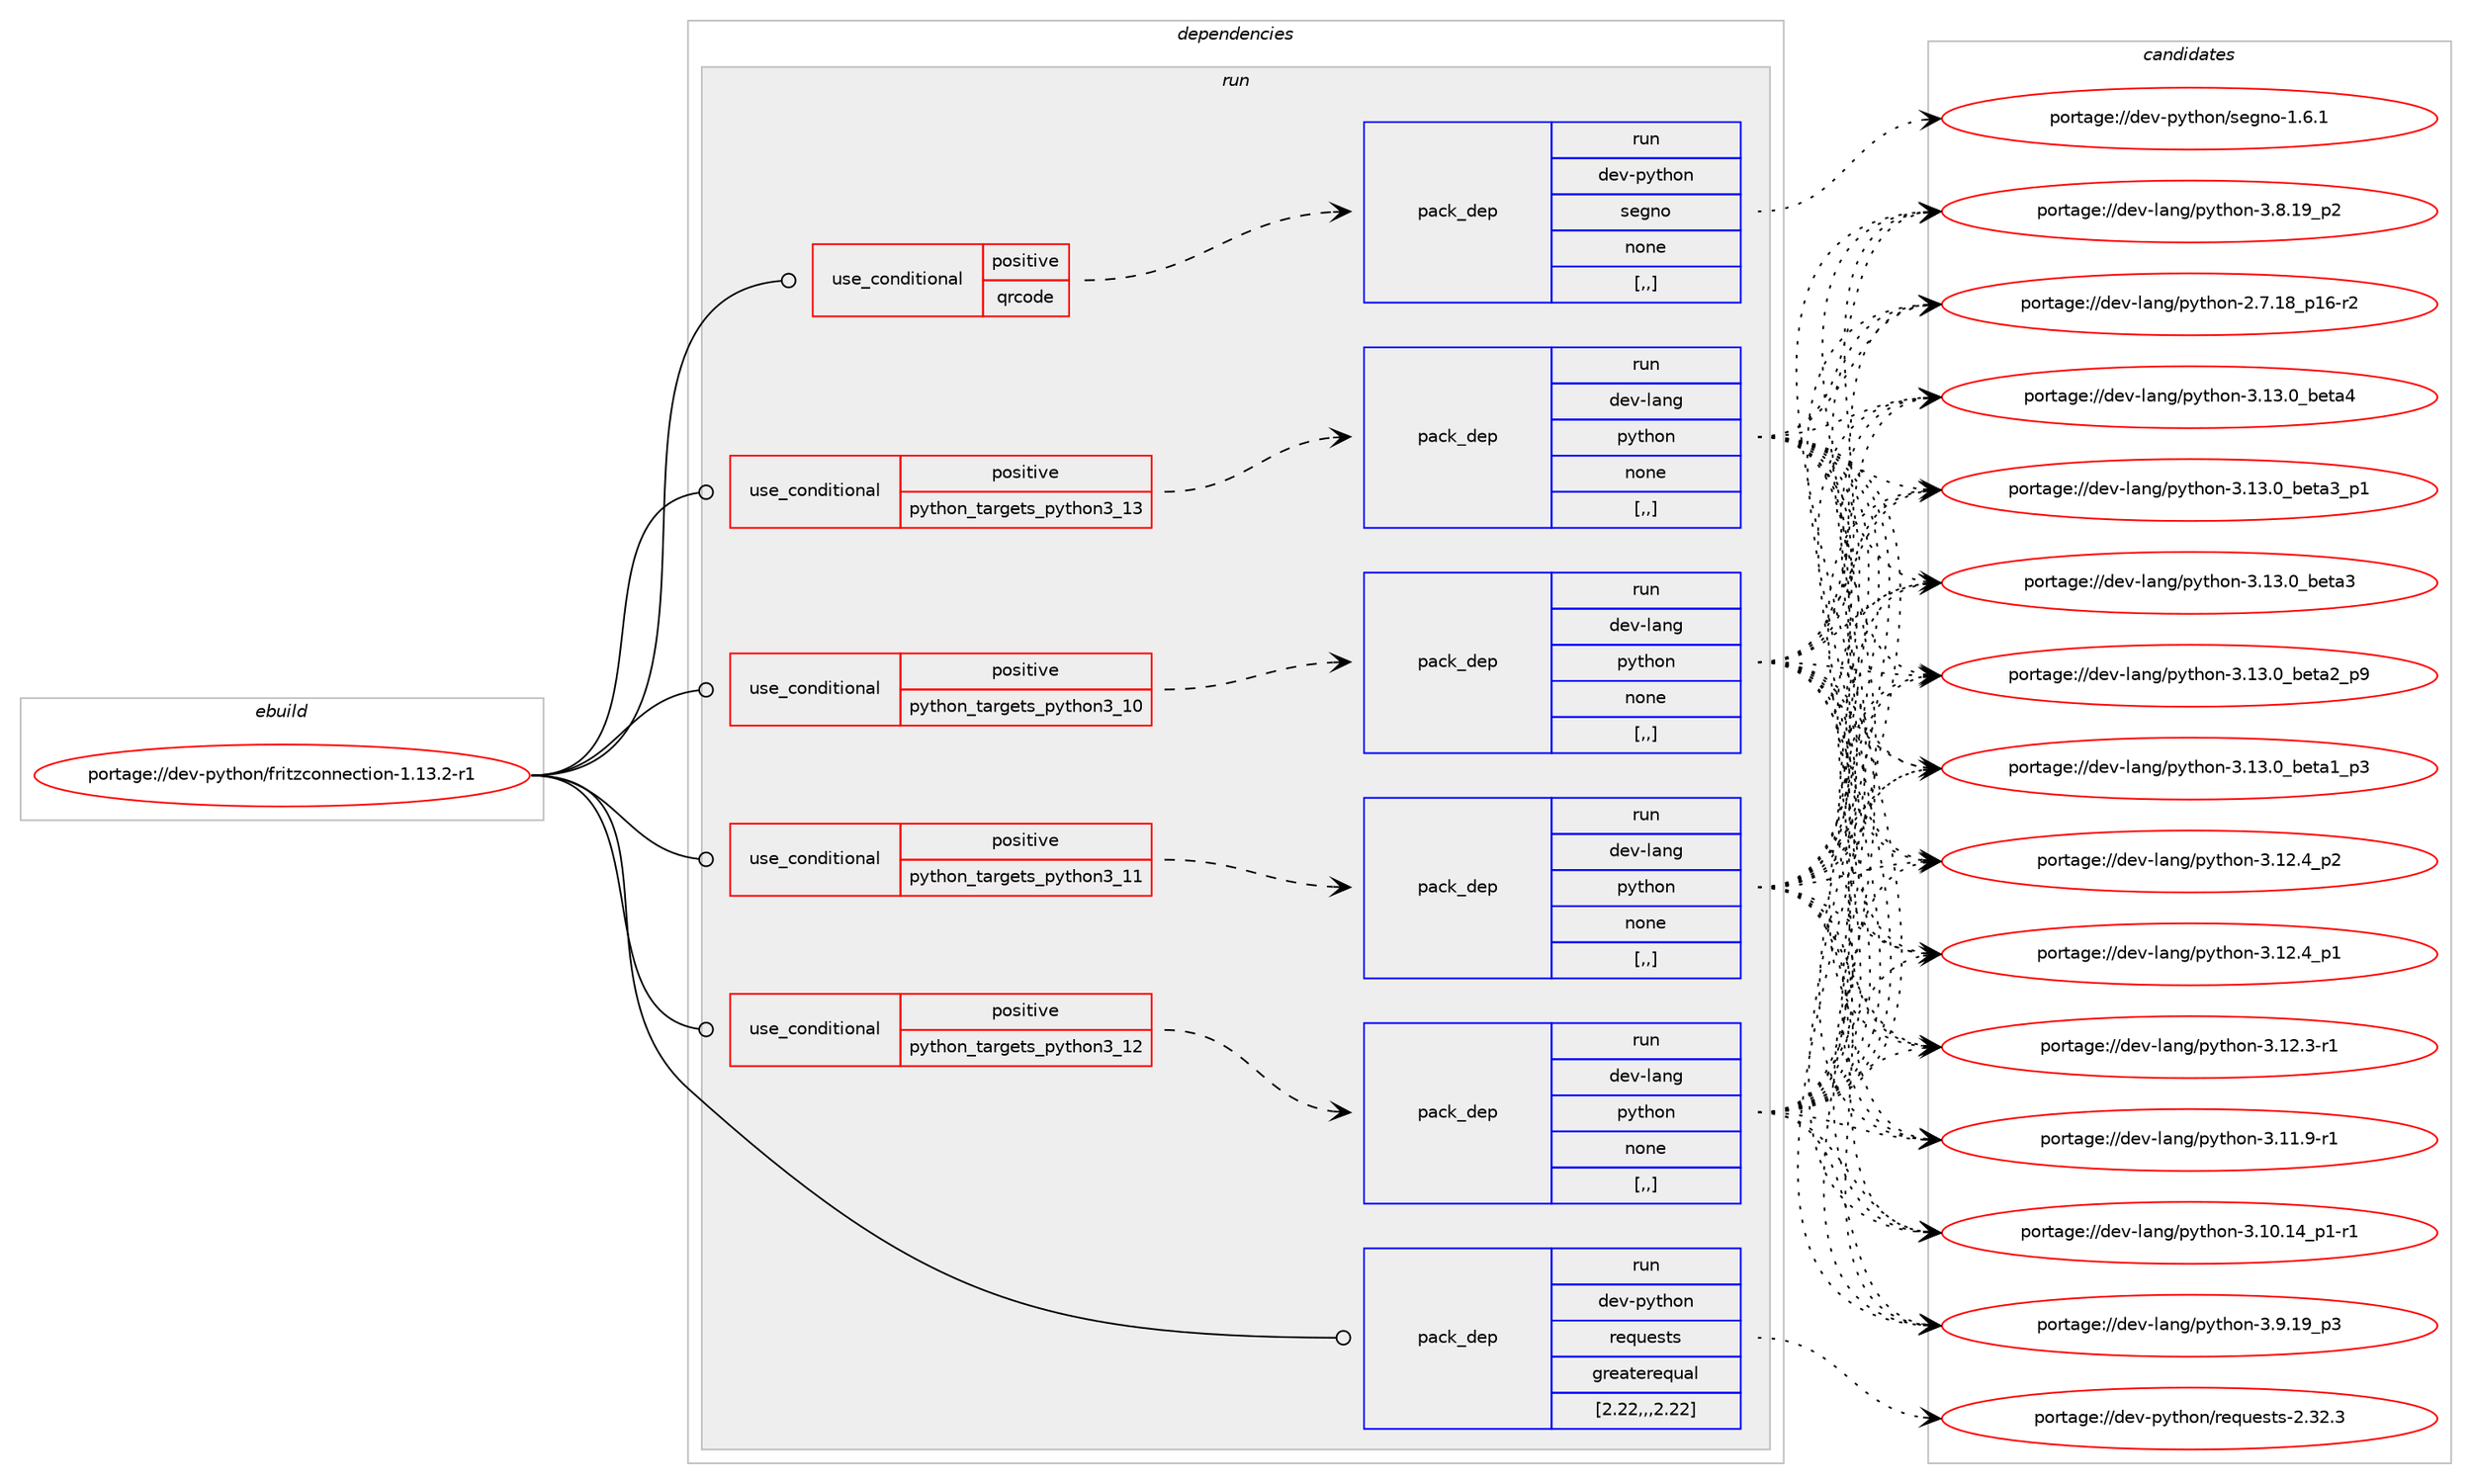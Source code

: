digraph prolog {

# *************
# Graph options
# *************

newrank=true;
concentrate=true;
compound=true;
graph [rankdir=LR,fontname=Helvetica,fontsize=10,ranksep=1.5];#, ranksep=2.5, nodesep=0.2];
edge  [arrowhead=vee];
node  [fontname=Helvetica,fontsize=10];

# **********
# The ebuild
# **********

subgraph cluster_leftcol {
color=gray;
label=<<i>ebuild</i>>;
id [label="portage://dev-python/fritzconnection-1.13.2-r1", color=red, width=4, href="../dev-python/fritzconnection-1.13.2-r1.svg"];
}

# ****************
# The dependencies
# ****************

subgraph cluster_midcol {
color=gray;
label=<<i>dependencies</i>>;
subgraph cluster_compile {
fillcolor="#eeeeee";
style=filled;
label=<<i>compile</i>>;
}
subgraph cluster_compileandrun {
fillcolor="#eeeeee";
style=filled;
label=<<i>compile and run</i>>;
}
subgraph cluster_run {
fillcolor="#eeeeee";
style=filled;
label=<<i>run</i>>;
subgraph cond33015 {
dependency146952 [label=<<TABLE BORDER="0" CELLBORDER="1" CELLSPACING="0" CELLPADDING="4"><TR><TD ROWSPAN="3" CELLPADDING="10">use_conditional</TD></TR><TR><TD>positive</TD></TR><TR><TD>python_targets_python3_10</TD></TR></TABLE>>, shape=none, color=red];
subgraph pack112688 {
dependency146953 [label=<<TABLE BORDER="0" CELLBORDER="1" CELLSPACING="0" CELLPADDING="4" WIDTH="220"><TR><TD ROWSPAN="6" CELLPADDING="30">pack_dep</TD></TR><TR><TD WIDTH="110">run</TD></TR><TR><TD>dev-lang</TD></TR><TR><TD>python</TD></TR><TR><TD>none</TD></TR><TR><TD>[,,]</TD></TR></TABLE>>, shape=none, color=blue];
}
dependency146952:e -> dependency146953:w [weight=20,style="dashed",arrowhead="vee"];
}
id:e -> dependency146952:w [weight=20,style="solid",arrowhead="odot"];
subgraph cond33016 {
dependency146954 [label=<<TABLE BORDER="0" CELLBORDER="1" CELLSPACING="0" CELLPADDING="4"><TR><TD ROWSPAN="3" CELLPADDING="10">use_conditional</TD></TR><TR><TD>positive</TD></TR><TR><TD>python_targets_python3_11</TD></TR></TABLE>>, shape=none, color=red];
subgraph pack112689 {
dependency146955 [label=<<TABLE BORDER="0" CELLBORDER="1" CELLSPACING="0" CELLPADDING="4" WIDTH="220"><TR><TD ROWSPAN="6" CELLPADDING="30">pack_dep</TD></TR><TR><TD WIDTH="110">run</TD></TR><TR><TD>dev-lang</TD></TR><TR><TD>python</TD></TR><TR><TD>none</TD></TR><TR><TD>[,,]</TD></TR></TABLE>>, shape=none, color=blue];
}
dependency146954:e -> dependency146955:w [weight=20,style="dashed",arrowhead="vee"];
}
id:e -> dependency146954:w [weight=20,style="solid",arrowhead="odot"];
subgraph cond33017 {
dependency146956 [label=<<TABLE BORDER="0" CELLBORDER="1" CELLSPACING="0" CELLPADDING="4"><TR><TD ROWSPAN="3" CELLPADDING="10">use_conditional</TD></TR><TR><TD>positive</TD></TR><TR><TD>python_targets_python3_12</TD></TR></TABLE>>, shape=none, color=red];
subgraph pack112690 {
dependency146957 [label=<<TABLE BORDER="0" CELLBORDER="1" CELLSPACING="0" CELLPADDING="4" WIDTH="220"><TR><TD ROWSPAN="6" CELLPADDING="30">pack_dep</TD></TR><TR><TD WIDTH="110">run</TD></TR><TR><TD>dev-lang</TD></TR><TR><TD>python</TD></TR><TR><TD>none</TD></TR><TR><TD>[,,]</TD></TR></TABLE>>, shape=none, color=blue];
}
dependency146956:e -> dependency146957:w [weight=20,style="dashed",arrowhead="vee"];
}
id:e -> dependency146956:w [weight=20,style="solid",arrowhead="odot"];
subgraph cond33018 {
dependency146958 [label=<<TABLE BORDER="0" CELLBORDER="1" CELLSPACING="0" CELLPADDING="4"><TR><TD ROWSPAN="3" CELLPADDING="10">use_conditional</TD></TR><TR><TD>positive</TD></TR><TR><TD>python_targets_python3_13</TD></TR></TABLE>>, shape=none, color=red];
subgraph pack112691 {
dependency146959 [label=<<TABLE BORDER="0" CELLBORDER="1" CELLSPACING="0" CELLPADDING="4" WIDTH="220"><TR><TD ROWSPAN="6" CELLPADDING="30">pack_dep</TD></TR><TR><TD WIDTH="110">run</TD></TR><TR><TD>dev-lang</TD></TR><TR><TD>python</TD></TR><TR><TD>none</TD></TR><TR><TD>[,,]</TD></TR></TABLE>>, shape=none, color=blue];
}
dependency146958:e -> dependency146959:w [weight=20,style="dashed",arrowhead="vee"];
}
id:e -> dependency146958:w [weight=20,style="solid",arrowhead="odot"];
subgraph cond33019 {
dependency146960 [label=<<TABLE BORDER="0" CELLBORDER="1" CELLSPACING="0" CELLPADDING="4"><TR><TD ROWSPAN="3" CELLPADDING="10">use_conditional</TD></TR><TR><TD>positive</TD></TR><TR><TD>qrcode</TD></TR></TABLE>>, shape=none, color=red];
subgraph pack112692 {
dependency146961 [label=<<TABLE BORDER="0" CELLBORDER="1" CELLSPACING="0" CELLPADDING="4" WIDTH="220"><TR><TD ROWSPAN="6" CELLPADDING="30">pack_dep</TD></TR><TR><TD WIDTH="110">run</TD></TR><TR><TD>dev-python</TD></TR><TR><TD>segno</TD></TR><TR><TD>none</TD></TR><TR><TD>[,,]</TD></TR></TABLE>>, shape=none, color=blue];
}
dependency146960:e -> dependency146961:w [weight=20,style="dashed",arrowhead="vee"];
}
id:e -> dependency146960:w [weight=20,style="solid",arrowhead="odot"];
subgraph pack112693 {
dependency146962 [label=<<TABLE BORDER="0" CELLBORDER="1" CELLSPACING="0" CELLPADDING="4" WIDTH="220"><TR><TD ROWSPAN="6" CELLPADDING="30">pack_dep</TD></TR><TR><TD WIDTH="110">run</TD></TR><TR><TD>dev-python</TD></TR><TR><TD>requests</TD></TR><TR><TD>greaterequal</TD></TR><TR><TD>[2.22,,,2.22]</TD></TR></TABLE>>, shape=none, color=blue];
}
id:e -> dependency146962:w [weight=20,style="solid",arrowhead="odot"];
}
}

# **************
# The candidates
# **************

subgraph cluster_choices {
rank=same;
color=gray;
label=<<i>candidates</i>>;

subgraph choice112688 {
color=black;
nodesep=1;
choice1001011184510897110103471121211161041111104551464951464895981011169752 [label="portage://dev-lang/python-3.13.0_beta4", color=red, width=4,href="../dev-lang/python-3.13.0_beta4.svg"];
choice10010111845108971101034711212111610411111045514649514648959810111697519511249 [label="portage://dev-lang/python-3.13.0_beta3_p1", color=red, width=4,href="../dev-lang/python-3.13.0_beta3_p1.svg"];
choice1001011184510897110103471121211161041111104551464951464895981011169751 [label="portage://dev-lang/python-3.13.0_beta3", color=red, width=4,href="../dev-lang/python-3.13.0_beta3.svg"];
choice10010111845108971101034711212111610411111045514649514648959810111697509511257 [label="portage://dev-lang/python-3.13.0_beta2_p9", color=red, width=4,href="../dev-lang/python-3.13.0_beta2_p9.svg"];
choice10010111845108971101034711212111610411111045514649514648959810111697499511251 [label="portage://dev-lang/python-3.13.0_beta1_p3", color=red, width=4,href="../dev-lang/python-3.13.0_beta1_p3.svg"];
choice100101118451089711010347112121116104111110455146495046529511250 [label="portage://dev-lang/python-3.12.4_p2", color=red, width=4,href="../dev-lang/python-3.12.4_p2.svg"];
choice100101118451089711010347112121116104111110455146495046529511249 [label="portage://dev-lang/python-3.12.4_p1", color=red, width=4,href="../dev-lang/python-3.12.4_p1.svg"];
choice100101118451089711010347112121116104111110455146495046514511449 [label="portage://dev-lang/python-3.12.3-r1", color=red, width=4,href="../dev-lang/python-3.12.3-r1.svg"];
choice100101118451089711010347112121116104111110455146494946574511449 [label="portage://dev-lang/python-3.11.9-r1", color=red, width=4,href="../dev-lang/python-3.11.9-r1.svg"];
choice100101118451089711010347112121116104111110455146494846495295112494511449 [label="portage://dev-lang/python-3.10.14_p1-r1", color=red, width=4,href="../dev-lang/python-3.10.14_p1-r1.svg"];
choice100101118451089711010347112121116104111110455146574649579511251 [label="portage://dev-lang/python-3.9.19_p3", color=red, width=4,href="../dev-lang/python-3.9.19_p3.svg"];
choice100101118451089711010347112121116104111110455146564649579511250 [label="portage://dev-lang/python-3.8.19_p2", color=red, width=4,href="../dev-lang/python-3.8.19_p2.svg"];
choice100101118451089711010347112121116104111110455046554649569511249544511450 [label="portage://dev-lang/python-2.7.18_p16-r2", color=red, width=4,href="../dev-lang/python-2.7.18_p16-r2.svg"];
dependency146953:e -> choice1001011184510897110103471121211161041111104551464951464895981011169752:w [style=dotted,weight="100"];
dependency146953:e -> choice10010111845108971101034711212111610411111045514649514648959810111697519511249:w [style=dotted,weight="100"];
dependency146953:e -> choice1001011184510897110103471121211161041111104551464951464895981011169751:w [style=dotted,weight="100"];
dependency146953:e -> choice10010111845108971101034711212111610411111045514649514648959810111697509511257:w [style=dotted,weight="100"];
dependency146953:e -> choice10010111845108971101034711212111610411111045514649514648959810111697499511251:w [style=dotted,weight="100"];
dependency146953:e -> choice100101118451089711010347112121116104111110455146495046529511250:w [style=dotted,weight="100"];
dependency146953:e -> choice100101118451089711010347112121116104111110455146495046529511249:w [style=dotted,weight="100"];
dependency146953:e -> choice100101118451089711010347112121116104111110455146495046514511449:w [style=dotted,weight="100"];
dependency146953:e -> choice100101118451089711010347112121116104111110455146494946574511449:w [style=dotted,weight="100"];
dependency146953:e -> choice100101118451089711010347112121116104111110455146494846495295112494511449:w [style=dotted,weight="100"];
dependency146953:e -> choice100101118451089711010347112121116104111110455146574649579511251:w [style=dotted,weight="100"];
dependency146953:e -> choice100101118451089711010347112121116104111110455146564649579511250:w [style=dotted,weight="100"];
dependency146953:e -> choice100101118451089711010347112121116104111110455046554649569511249544511450:w [style=dotted,weight="100"];
}
subgraph choice112689 {
color=black;
nodesep=1;
choice1001011184510897110103471121211161041111104551464951464895981011169752 [label="portage://dev-lang/python-3.13.0_beta4", color=red, width=4,href="../dev-lang/python-3.13.0_beta4.svg"];
choice10010111845108971101034711212111610411111045514649514648959810111697519511249 [label="portage://dev-lang/python-3.13.0_beta3_p1", color=red, width=4,href="../dev-lang/python-3.13.0_beta3_p1.svg"];
choice1001011184510897110103471121211161041111104551464951464895981011169751 [label="portage://dev-lang/python-3.13.0_beta3", color=red, width=4,href="../dev-lang/python-3.13.0_beta3.svg"];
choice10010111845108971101034711212111610411111045514649514648959810111697509511257 [label="portage://dev-lang/python-3.13.0_beta2_p9", color=red, width=4,href="../dev-lang/python-3.13.0_beta2_p9.svg"];
choice10010111845108971101034711212111610411111045514649514648959810111697499511251 [label="portage://dev-lang/python-3.13.0_beta1_p3", color=red, width=4,href="../dev-lang/python-3.13.0_beta1_p3.svg"];
choice100101118451089711010347112121116104111110455146495046529511250 [label="portage://dev-lang/python-3.12.4_p2", color=red, width=4,href="../dev-lang/python-3.12.4_p2.svg"];
choice100101118451089711010347112121116104111110455146495046529511249 [label="portage://dev-lang/python-3.12.4_p1", color=red, width=4,href="../dev-lang/python-3.12.4_p1.svg"];
choice100101118451089711010347112121116104111110455146495046514511449 [label="portage://dev-lang/python-3.12.3-r1", color=red, width=4,href="../dev-lang/python-3.12.3-r1.svg"];
choice100101118451089711010347112121116104111110455146494946574511449 [label="portage://dev-lang/python-3.11.9-r1", color=red, width=4,href="../dev-lang/python-3.11.9-r1.svg"];
choice100101118451089711010347112121116104111110455146494846495295112494511449 [label="portage://dev-lang/python-3.10.14_p1-r1", color=red, width=4,href="../dev-lang/python-3.10.14_p1-r1.svg"];
choice100101118451089711010347112121116104111110455146574649579511251 [label="portage://dev-lang/python-3.9.19_p3", color=red, width=4,href="../dev-lang/python-3.9.19_p3.svg"];
choice100101118451089711010347112121116104111110455146564649579511250 [label="portage://dev-lang/python-3.8.19_p2", color=red, width=4,href="../dev-lang/python-3.8.19_p2.svg"];
choice100101118451089711010347112121116104111110455046554649569511249544511450 [label="portage://dev-lang/python-2.7.18_p16-r2", color=red, width=4,href="../dev-lang/python-2.7.18_p16-r2.svg"];
dependency146955:e -> choice1001011184510897110103471121211161041111104551464951464895981011169752:w [style=dotted,weight="100"];
dependency146955:e -> choice10010111845108971101034711212111610411111045514649514648959810111697519511249:w [style=dotted,weight="100"];
dependency146955:e -> choice1001011184510897110103471121211161041111104551464951464895981011169751:w [style=dotted,weight="100"];
dependency146955:e -> choice10010111845108971101034711212111610411111045514649514648959810111697509511257:w [style=dotted,weight="100"];
dependency146955:e -> choice10010111845108971101034711212111610411111045514649514648959810111697499511251:w [style=dotted,weight="100"];
dependency146955:e -> choice100101118451089711010347112121116104111110455146495046529511250:w [style=dotted,weight="100"];
dependency146955:e -> choice100101118451089711010347112121116104111110455146495046529511249:w [style=dotted,weight="100"];
dependency146955:e -> choice100101118451089711010347112121116104111110455146495046514511449:w [style=dotted,weight="100"];
dependency146955:e -> choice100101118451089711010347112121116104111110455146494946574511449:w [style=dotted,weight="100"];
dependency146955:e -> choice100101118451089711010347112121116104111110455146494846495295112494511449:w [style=dotted,weight="100"];
dependency146955:e -> choice100101118451089711010347112121116104111110455146574649579511251:w [style=dotted,weight="100"];
dependency146955:e -> choice100101118451089711010347112121116104111110455146564649579511250:w [style=dotted,weight="100"];
dependency146955:e -> choice100101118451089711010347112121116104111110455046554649569511249544511450:w [style=dotted,weight="100"];
}
subgraph choice112690 {
color=black;
nodesep=1;
choice1001011184510897110103471121211161041111104551464951464895981011169752 [label="portage://dev-lang/python-3.13.0_beta4", color=red, width=4,href="../dev-lang/python-3.13.0_beta4.svg"];
choice10010111845108971101034711212111610411111045514649514648959810111697519511249 [label="portage://dev-lang/python-3.13.0_beta3_p1", color=red, width=4,href="../dev-lang/python-3.13.0_beta3_p1.svg"];
choice1001011184510897110103471121211161041111104551464951464895981011169751 [label="portage://dev-lang/python-3.13.0_beta3", color=red, width=4,href="../dev-lang/python-3.13.0_beta3.svg"];
choice10010111845108971101034711212111610411111045514649514648959810111697509511257 [label="portage://dev-lang/python-3.13.0_beta2_p9", color=red, width=4,href="../dev-lang/python-3.13.0_beta2_p9.svg"];
choice10010111845108971101034711212111610411111045514649514648959810111697499511251 [label="portage://dev-lang/python-3.13.0_beta1_p3", color=red, width=4,href="../dev-lang/python-3.13.0_beta1_p3.svg"];
choice100101118451089711010347112121116104111110455146495046529511250 [label="portage://dev-lang/python-3.12.4_p2", color=red, width=4,href="../dev-lang/python-3.12.4_p2.svg"];
choice100101118451089711010347112121116104111110455146495046529511249 [label="portage://dev-lang/python-3.12.4_p1", color=red, width=4,href="../dev-lang/python-3.12.4_p1.svg"];
choice100101118451089711010347112121116104111110455146495046514511449 [label="portage://dev-lang/python-3.12.3-r1", color=red, width=4,href="../dev-lang/python-3.12.3-r1.svg"];
choice100101118451089711010347112121116104111110455146494946574511449 [label="portage://dev-lang/python-3.11.9-r1", color=red, width=4,href="../dev-lang/python-3.11.9-r1.svg"];
choice100101118451089711010347112121116104111110455146494846495295112494511449 [label="portage://dev-lang/python-3.10.14_p1-r1", color=red, width=4,href="../dev-lang/python-3.10.14_p1-r1.svg"];
choice100101118451089711010347112121116104111110455146574649579511251 [label="portage://dev-lang/python-3.9.19_p3", color=red, width=4,href="../dev-lang/python-3.9.19_p3.svg"];
choice100101118451089711010347112121116104111110455146564649579511250 [label="portage://dev-lang/python-3.8.19_p2", color=red, width=4,href="../dev-lang/python-3.8.19_p2.svg"];
choice100101118451089711010347112121116104111110455046554649569511249544511450 [label="portage://dev-lang/python-2.7.18_p16-r2", color=red, width=4,href="../dev-lang/python-2.7.18_p16-r2.svg"];
dependency146957:e -> choice1001011184510897110103471121211161041111104551464951464895981011169752:w [style=dotted,weight="100"];
dependency146957:e -> choice10010111845108971101034711212111610411111045514649514648959810111697519511249:w [style=dotted,weight="100"];
dependency146957:e -> choice1001011184510897110103471121211161041111104551464951464895981011169751:w [style=dotted,weight="100"];
dependency146957:e -> choice10010111845108971101034711212111610411111045514649514648959810111697509511257:w [style=dotted,weight="100"];
dependency146957:e -> choice10010111845108971101034711212111610411111045514649514648959810111697499511251:w [style=dotted,weight="100"];
dependency146957:e -> choice100101118451089711010347112121116104111110455146495046529511250:w [style=dotted,weight="100"];
dependency146957:e -> choice100101118451089711010347112121116104111110455146495046529511249:w [style=dotted,weight="100"];
dependency146957:e -> choice100101118451089711010347112121116104111110455146495046514511449:w [style=dotted,weight="100"];
dependency146957:e -> choice100101118451089711010347112121116104111110455146494946574511449:w [style=dotted,weight="100"];
dependency146957:e -> choice100101118451089711010347112121116104111110455146494846495295112494511449:w [style=dotted,weight="100"];
dependency146957:e -> choice100101118451089711010347112121116104111110455146574649579511251:w [style=dotted,weight="100"];
dependency146957:e -> choice100101118451089711010347112121116104111110455146564649579511250:w [style=dotted,weight="100"];
dependency146957:e -> choice100101118451089711010347112121116104111110455046554649569511249544511450:w [style=dotted,weight="100"];
}
subgraph choice112691 {
color=black;
nodesep=1;
choice1001011184510897110103471121211161041111104551464951464895981011169752 [label="portage://dev-lang/python-3.13.0_beta4", color=red, width=4,href="../dev-lang/python-3.13.0_beta4.svg"];
choice10010111845108971101034711212111610411111045514649514648959810111697519511249 [label="portage://dev-lang/python-3.13.0_beta3_p1", color=red, width=4,href="../dev-lang/python-3.13.0_beta3_p1.svg"];
choice1001011184510897110103471121211161041111104551464951464895981011169751 [label="portage://dev-lang/python-3.13.0_beta3", color=red, width=4,href="../dev-lang/python-3.13.0_beta3.svg"];
choice10010111845108971101034711212111610411111045514649514648959810111697509511257 [label="portage://dev-lang/python-3.13.0_beta2_p9", color=red, width=4,href="../dev-lang/python-3.13.0_beta2_p9.svg"];
choice10010111845108971101034711212111610411111045514649514648959810111697499511251 [label="portage://dev-lang/python-3.13.0_beta1_p3", color=red, width=4,href="../dev-lang/python-3.13.0_beta1_p3.svg"];
choice100101118451089711010347112121116104111110455146495046529511250 [label="portage://dev-lang/python-3.12.4_p2", color=red, width=4,href="../dev-lang/python-3.12.4_p2.svg"];
choice100101118451089711010347112121116104111110455146495046529511249 [label="portage://dev-lang/python-3.12.4_p1", color=red, width=4,href="../dev-lang/python-3.12.4_p1.svg"];
choice100101118451089711010347112121116104111110455146495046514511449 [label="portage://dev-lang/python-3.12.3-r1", color=red, width=4,href="../dev-lang/python-3.12.3-r1.svg"];
choice100101118451089711010347112121116104111110455146494946574511449 [label="portage://dev-lang/python-3.11.9-r1", color=red, width=4,href="../dev-lang/python-3.11.9-r1.svg"];
choice100101118451089711010347112121116104111110455146494846495295112494511449 [label="portage://dev-lang/python-3.10.14_p1-r1", color=red, width=4,href="../dev-lang/python-3.10.14_p1-r1.svg"];
choice100101118451089711010347112121116104111110455146574649579511251 [label="portage://dev-lang/python-3.9.19_p3", color=red, width=4,href="../dev-lang/python-3.9.19_p3.svg"];
choice100101118451089711010347112121116104111110455146564649579511250 [label="portage://dev-lang/python-3.8.19_p2", color=red, width=4,href="../dev-lang/python-3.8.19_p2.svg"];
choice100101118451089711010347112121116104111110455046554649569511249544511450 [label="portage://dev-lang/python-2.7.18_p16-r2", color=red, width=4,href="../dev-lang/python-2.7.18_p16-r2.svg"];
dependency146959:e -> choice1001011184510897110103471121211161041111104551464951464895981011169752:w [style=dotted,weight="100"];
dependency146959:e -> choice10010111845108971101034711212111610411111045514649514648959810111697519511249:w [style=dotted,weight="100"];
dependency146959:e -> choice1001011184510897110103471121211161041111104551464951464895981011169751:w [style=dotted,weight="100"];
dependency146959:e -> choice10010111845108971101034711212111610411111045514649514648959810111697509511257:w [style=dotted,weight="100"];
dependency146959:e -> choice10010111845108971101034711212111610411111045514649514648959810111697499511251:w [style=dotted,weight="100"];
dependency146959:e -> choice100101118451089711010347112121116104111110455146495046529511250:w [style=dotted,weight="100"];
dependency146959:e -> choice100101118451089711010347112121116104111110455146495046529511249:w [style=dotted,weight="100"];
dependency146959:e -> choice100101118451089711010347112121116104111110455146495046514511449:w [style=dotted,weight="100"];
dependency146959:e -> choice100101118451089711010347112121116104111110455146494946574511449:w [style=dotted,weight="100"];
dependency146959:e -> choice100101118451089711010347112121116104111110455146494846495295112494511449:w [style=dotted,weight="100"];
dependency146959:e -> choice100101118451089711010347112121116104111110455146574649579511251:w [style=dotted,weight="100"];
dependency146959:e -> choice100101118451089711010347112121116104111110455146564649579511250:w [style=dotted,weight="100"];
dependency146959:e -> choice100101118451089711010347112121116104111110455046554649569511249544511450:w [style=dotted,weight="100"];
}
subgraph choice112692 {
color=black;
nodesep=1;
choice1001011184511212111610411111047115101103110111454946544649 [label="portage://dev-python/segno-1.6.1", color=red, width=4,href="../dev-python/segno-1.6.1.svg"];
dependency146961:e -> choice1001011184511212111610411111047115101103110111454946544649:w [style=dotted,weight="100"];
}
subgraph choice112693 {
color=black;
nodesep=1;
choice100101118451121211161041111104711410111311710111511611545504651504651 [label="portage://dev-python/requests-2.32.3", color=red, width=4,href="../dev-python/requests-2.32.3.svg"];
dependency146962:e -> choice100101118451121211161041111104711410111311710111511611545504651504651:w [style=dotted,weight="100"];
}
}

}
